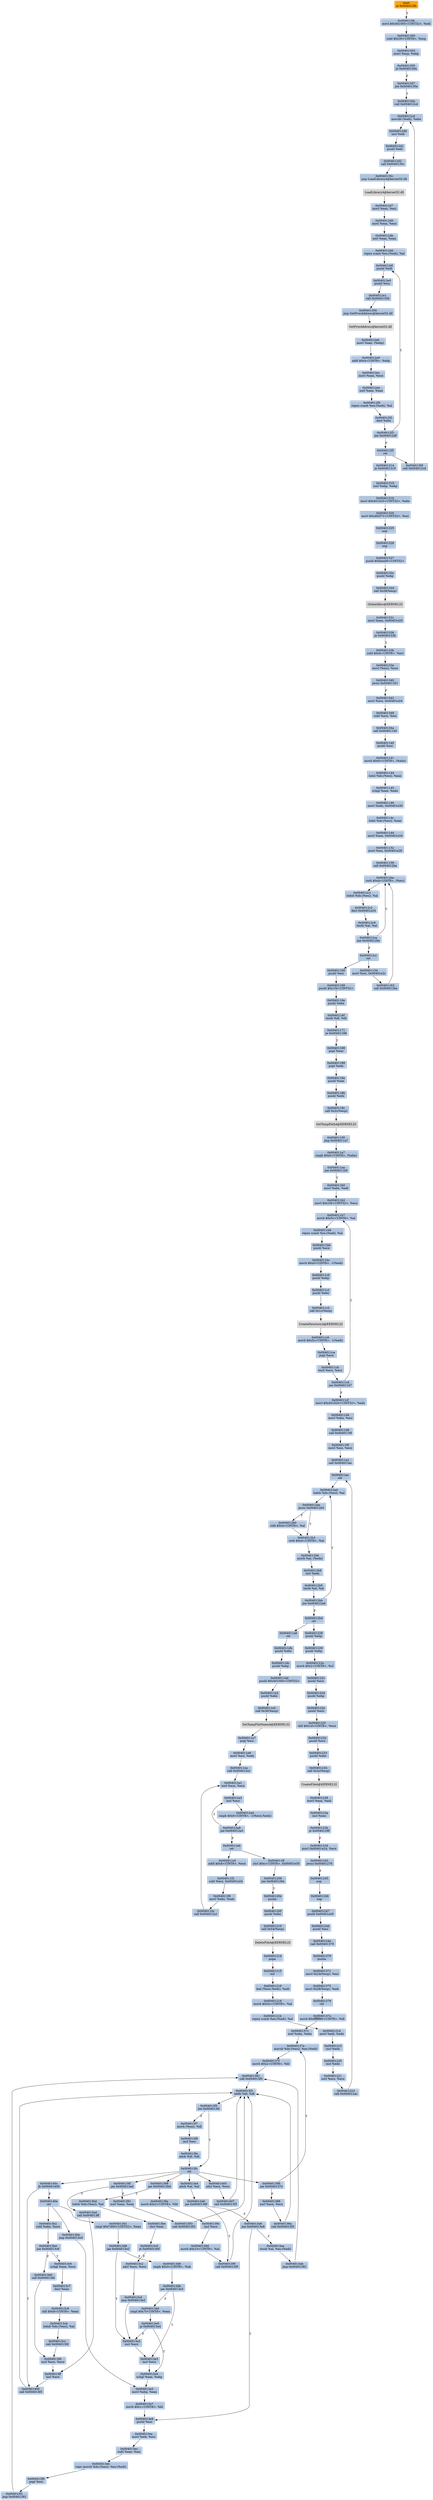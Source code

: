 digraph G {
node[shape=rectangle,style=filled,fillcolor=lightsteelblue,color=lightsteelblue]
bgcolor="transparent"
a0x004012f6je_0x004012fb[label="start\nje 0x004012fb",fillcolor="orange",color="lightgrey"];
a0x004012fbmovl_0x401005UINT32_edi[label="0x004012fb\nmovl $0x401005<UINT32>, %edi"];
a0x00401300subl_0x30UINT8_esp[label="0x00401300\nsubl $0x30<UINT8>, %esp"];
a0x00401303movl_esp_ebp[label="0x00401303\nmovl %esp, %ebp"];
a0x00401305je_0x0040130a[label="0x00401305\nje 0x0040130a"];
a0x00401307jne_0x0040130a[label="0x00401307\njne 0x0040130a"];
a0x0040130acall_0x004012cd[label="0x0040130a\ncall 0x004012cd"];
a0x004012cdmovzbl_edi__ebx[label="0x004012cd\nmovzbl (%edi), %ebx"];
a0x004012d0incl_edi[label="0x004012d0\nincl %edi"];
a0x004012d1pushl_edi[label="0x004012d1\npushl %edi"];
a0x004012d2call_0x0040135c[label="0x004012d2\ncall 0x0040135c"];
a0x0040135cjmp_LoadLibraryA_kernel32_dll[label="0x0040135c\njmp LoadLibraryA@kernel32.dll"];
LoadLibraryA_kernel32_dll[label="LoadLibraryA@kernel32.dll",fillcolor="lightgrey",color="lightgrey"];
a0x004012d7movl_eax_esi[label="0x004012d7\nmovl %eax, %esi"];
a0x004012d9movl_eax_ecx[label="0x004012d9\nmovl %eax, %ecx"];
a0x004012dbxorl_eax_eax[label="0x004012db\nxorl %eax, %eax"];
a0x004012ddrepnz_scasb_es_edi__al[label="0x004012dd\nrepnz scasb %es:(%edi), %al"];
a0x004012dfpushl_edi[label="0x004012df\npushl %edi"];
a0x004012e0pushl_esi[label="0x004012e0\npushl %esi"];
a0x004012e1call_0x00401356[label="0x004012e1\ncall 0x00401356"];
a0x00401356jmp_GetProcAddress_kernel32_dll[label="0x00401356\njmp GetProcAddress@kernel32.dll"];
GetProcAddress_kernel32_dll[label="GetProcAddress@kernel32.dll",fillcolor="lightgrey",color="lightgrey"];
a0x004012e6movl_eax_ebp_[label="0x004012e6\nmovl %eax, (%ebp)"];
a0x004012e9addl_0x4UINT8_ebp[label="0x004012e9\naddl $0x4<UINT8>, %ebp"];
a0x004012ecmovl_eax_ecx[label="0x004012ec\nmovl %eax, %ecx"];
a0x004012eexorl_eax_eax[label="0x004012ee\nxorl %eax, %eax"];
a0x004012f0repnz_scasb_es_edi__al[label="0x004012f0\nrepnz scasb %es:(%edi), %al"];
a0x004012f2decl_ebx[label="0x004012f2\ndecl %ebx"];
a0x004012f3jne_0x004012df[label="0x004012f3\njne 0x004012df"];
a0x004012f5ret[label="0x004012f5\nret"];
a0x0040130fcall_0x004012cd[label="0x0040130f\ncall 0x004012cd"];
a0x00401314je_0x00401319[label="0x00401314\nje 0x00401319"];
a0x00401319xorl_ebp_ebp[label="0x00401319\nxorl %ebp, %ebp"];
a0x0040131bmovl_0x401420UINT32_ebx[label="0x0040131b\nmovl $0x401420<UINT32>, %ebx"];
a0x00401320movl_0x482f72UINT32_esi[label="0x00401320\nmovl $0x482f72<UINT32>, %esi"];
a0x00401325nop_[label="0x00401325\nnop "];
a0x00401326nop_[label="0x00401326\nnop "];
a0x00401327pushl_0xbea00UINT32[label="0x00401327\npushl $0xbea00<UINT32>"];
a0x0040132cpushl_ebp[label="0x0040132c\npushl %ebp"];
a0x0040132dcall_0x28esp_[label="0x0040132d\ncall 0x28(%esp)"];
GlobalAlloc_KERNEL32[label="GlobalAlloc@KERNEL32",fillcolor="lightgrey",color="lightgrey"];
a0x00401331movl_eax_0x00401e20[label="0x00401331\nmovl %eax, 0x00401e20"];
a0x00401336je_0x0040133b[label="0x00401336\nje 0x0040133b"];
a0x0040133bsubl_0x4UINT8_esi[label="0x0040133b\nsubl $0x4<UINT8>, %esi"];
a0x0040133emovl_esi__ecx[label="0x0040133e\nmovl (%esi), %ecx"];
a0x00401340jecxz_0x00401351[label="0x00401340\njecxz 0x00401351"];
a0x00401342movl_ecx_0x00401e24[label="0x00401342\nmovl %ecx, 0x00401e24"];
a0x00401348subl_ecx_esi[label="0x00401348\nsubl %ecx, %esi"];
a0x0040134acall_0x00401140[label="0x0040134a\ncall 0x00401140"];
a0x00401140pushl_esi[label="0x00401140\npushl %esi"];
a0x00401141movb_0x0UINT8_ebx_[label="0x00401141\nmovb $0x0<UINT8>, (%ebx)"];
a0x00401144lodsl_ds_esi__eax[label="0x00401144\nlodsl %ds:(%esi), %eax"];
a0x00401145xchgl_eax_edx[label="0x00401145\nxchgl %eax, %edx"];
a0x00401146movl_edx_0x00401e30[label="0x00401146\nmovl %edx, 0x00401e30"];
a0x0040114clodsl_ds_esi__eax[label="0x0040114c\nlodsl %ds:(%esi), %eax"];
a0x0040114dmovl_eax_0x00401e34[label="0x0040114d\nmovl %eax, 0x00401e34"];
a0x00401152movl_esi_0x00401e28[label="0x00401152\nmovl %esi, 0x00401e28"];
a0x00401158call_0x004012be[label="0x00401158\ncall 0x004012be"];
a0x004012berorb_0x4UINT8_esi_[label="0x004012be\nrorb $0x4<UINT8>, (%esi)"];
a0x004012c1lodsb_ds_esi__al[label="0x004012c1\nlodsb %ds:(%esi), %al"];
a0x004012c2decl_0x00401e24[label="0x004012c2\ndecl 0x00401e24"];
a0x004012c8testb_al_al[label="0x004012c8\ntestb %al, %al"];
a0x004012cajne_0x004012be[label="0x004012ca\njne 0x004012be"];
a0x004012ccret[label="0x004012cc\nret"];
a0x0040115dmovl_esi_0x00401e2c[label="0x0040115d\nmovl %esi, 0x00401e2c"];
a0x00401163call_0x004012be[label="0x00401163\ncall 0x004012be"];
a0x00401168pushl_esi[label="0x00401168\npushl %esi"];
a0x00401169pushl_0x1f4UINT32[label="0x00401169\npushl $0x1f4<UINT32>"];
a0x0040116epushl_ebx[label="0x0040116e\npushl %ebx"];
a0x0040116ftestb_dl_dl[label="0x0040116f\ntestb %dl, %dl"];
a0x00401171je_0x00401188[label="0x00401171\nje 0x00401188"];
a0x00401188popl_eax[label="0x00401188\npopl %eax"];
a0x00401189popl_edx[label="0x00401189\npopl %edx"];
a0x0040118apushl_eax[label="0x0040118a\npushl %eax"];
a0x0040118bpushl_edx[label="0x0040118b\npushl %edx"];
a0x0040118ccall_0x2cesp_[label="0x0040118c\ncall 0x2c(%esp)"];
GetTempPathA_KERNEL32[label="GetTempPathA@KERNEL32",fillcolor="lightgrey",color="lightgrey"];
a0x00401190jmp_0x004011a7[label="0x00401190\njmp 0x004011a7"];
a0x004011a7cmpb_0x0UINT8_ebx_[label="0x004011a7\ncmpb $0x0<UINT8>, (%ebx)"];
a0x004011aajne_0x004011b0[label="0x004011aa\njne 0x004011b0"];
a0x004011b0movl_ebx_edi[label="0x004011b0\nmovl %ebx, %edi"];
a0x004011b2movl_0x1f4UINT32_ecx[label="0x004011b2\nmovl $0x1f4<UINT32>, %ecx"];
a0x004011b7movb_0x5cUINT8_al[label="0x004011b7\nmovb $0x5c<UINT8>, %al"];
a0x004011b9repnz_scasb_es_edi__al[label="0x004011b9\nrepnz scasb %es:(%edi), %al"];
a0x004011bbpushl_ecx[label="0x004011bb\npushl %ecx"];
a0x004011bcmovb_0x0UINT8__1edi_[label="0x004011bc\nmovb $0x0<UINT8>, -1(%edi)"];
a0x004011c0pushl_ebp[label="0x004011c0\npushl %ebp"];
a0x004011c1pushl_ebx[label="0x004011c1\npushl %ebx"];
a0x004011c2call_0x1cesp_[label="0x004011c2\ncall 0x1c(%esp)"];
CreateDirectoryA_KERNEL32[label="CreateDirectoryA@KERNEL32",fillcolor="lightgrey",color="lightgrey"];
a0x004011c6movb_0x5cUINT8__1edi_[label="0x004011c6\nmovb $0x5c<UINT8>, -1(%edi)"];
a0x004011capopl_ecx[label="0x004011ca\npopl %ecx"];
a0x004011cbtestl_ecx_ecx[label="0x004011cb\ntestl %ecx, %ecx"];
a0x004011cdjne_0x004011b7[label="0x004011cd\njne 0x004011b7"];
a0x004011cfmovl_0x401620UINT32_edx[label="0x004011cf\nmovl $0x401620<UINT32>, %edx"];
a0x004011d4movl_ebx_esi[label="0x004011d4\nmovl %ebx, %esi"];
a0x004011d6call_0x0040119f[label="0x004011d6\ncall 0x0040119f"];
a0x0040119fmovl_esi_ecx[label="0x0040119f\nmovl %esi, %ecx"];
a0x004011a1call_0x004012ac[label="0x004011a1\ncall 0x004012ac"];
a0x004012accld_[label="0x004012ac\ncld "];
a0x004012adlodsb_ds_esi__al[label="0x004012ad\nlodsb %ds:(%esi), %al"];
a0x004012aejecxz_0x004012b3[label="0x004012ae\njecxz 0x004012b3"];
a0x004012b0rolb_0x4UINT8_al[label="0x004012b0\nrolb $0x4<UINT8>, %al"];
a0x004012b3rorb_0x4UINT8_al[label="0x004012b3\nrorb $0x4<UINT8>, %al"];
a0x004012b6movb_al_edx_[label="0x004012b6\nmovb %al, (%edx)"];
a0x004012b8incl_edx[label="0x004012b8\nincl %edx"];
a0x004012b9testb_al_al[label="0x004012b9\ntestb %al, %al"];
a0x004012bbjne_0x004012ad[label="0x004012bb\njne 0x004012ad"];
a0x004012bdret[label="0x004012bd\nret"];
a0x004011a6ret[label="0x004011a6\nret"];
a0x004011dbpushl_ebx[label="0x004011db\npushl %ebx"];
a0x004011dcpushl_ebp[label="0x004011dc\npushl %ebp"];
a0x004011ddpushl_0x401000UINT32[label="0x004011dd\npushl $0x401000<UINT32>"];
a0x004011e2pushl_ebx[label="0x004011e2\npushl %ebx"];
a0x004011e3call_0x30esp_[label="0x004011e3\ncall 0x30(%esp)"];
GetTempFileNameA_KERNEL32[label="GetTempFileNameA@KERNEL32",fillcolor="lightgrey",color="lightgrey"];
a0x004011e7popl_esi[label="0x004011e7\npopl %esi"];
a0x004011e8movl_esi_edx[label="0x004011e8\nmovl %esi, %edx"];
a0x004011eacall_0x004012a1[label="0x004011ea\ncall 0x004012a1"];
a0x004012a1xorl_ecx_ecx[label="0x004012a1\nxorl %ecx, %ecx"];
a0x004012a3incl_ecx[label="0x004012a3\nincl %ecx"];
a0x004012a4cmpb_0x0UINT8__1ecxedx_[label="0x004012a4\ncmpb $0x0<UINT8>, -1(%ecx,%edx)"];
a0x004012a9jne_0x004012a3[label="0x004012a9\njne 0x004012a3"];
a0x004012abret[label="0x004012ab\nret"];
a0x004011efaddl_0x8UINT8_ecx[label="0x004011ef\naddl $0x8<UINT8>, %ecx"];
a0x004011f2subl_ecx_0x00401e24[label="0x004011f2\nsubl %ecx, 0x00401e24"];
a0x004011f8movl_ebx_edx[label="0x004011f8\nmovl %ebx, %edx"];
a0x004011facall_0x004012a1[label="0x004011fa\ncall 0x004012a1"];
a0x004011ffshrl_0xcUINT8_0x00401e30[label="0x004011ff\nshrl $0xc<UINT8>, 0x00401e30"];
a0x00401206jae_0x0040120e[label="0x00401206\njae 0x0040120e"];
a0x0040120epusha_[label="0x0040120e\npusha "];
a0x0040120fpushl_ebx[label="0x0040120f\npushl %ebx"];
a0x00401210call_0x54esp_[label="0x00401210\ncall 0x54(%esp)"];
DeleteFileA_KERNEL32[label="DeleteFileA@KERNEL32",fillcolor="lightgrey",color="lightgrey"];
a0x00401214popa_[label="0x00401214\npopa "];
a0x00401215std_[label="0x00401215\nstd "];
a0x00401216leal_ecxedx__edi[label="0x00401216\nleal (%ecx,%edx), %edi"];
a0x00401219movb_0x5cUINT8_al[label="0x00401219\nmovb $0x5c<UINT8>, %al"];
a0x0040121brepnz_scasb_es_edi__al[label="0x0040121b\nrepnz scasb %es:(%edi), %al"];
a0x0040121dmovl_edi_edx[label="0x0040121d\nmovl %edi, %edx"];
a0x0040121fincl_edx[label="0x0040121f\nincl %edx"];
a0x00401220incl_edx[label="0x00401220\nincl %edx"];
a0x00401221xorl_ecx_ecx[label="0x00401221\nxorl %ecx, %ecx"];
a0x00401223call_0x004012ac[label="0x00401223\ncall 0x004012ac"];
a0x00401228pushl_ebp[label="0x00401228\npushl %ebp"];
a0x00401229pushl_ebp[label="0x00401229\npushl %ebp"];
a0x0040122amovb_0x2UINT8_cl[label="0x0040122a\nmovb $0x2<UINT8>, %cl"];
a0x0040122cpushl_ecx[label="0x0040122c\npushl %ecx"];
a0x0040122dpushl_ebp[label="0x0040122d\npushl %ebp"];
a0x0040122epushl_ecx[label="0x0040122e\npushl %ecx"];
a0x0040122fshll_0x1dUINT8_ecx[label="0x0040122f\nshll $0x1d<UINT8>, %ecx"];
a0x00401232pushl_ecx[label="0x00401232\npushl %ecx"];
a0x00401233pushl_ebx[label="0x00401233\npushl %ebx"];
a0x00401234call_0x2cesp_[label="0x00401234\ncall 0x2c(%esp)"];
CreateFileA_KERNEL32[label="CreateFileA@KERNEL32",fillcolor="lightgrey",color="lightgrey"];
a0x00401238movl_eax_edi[label="0x00401238\nmovl %eax, %edi"];
a0x0040123aincl_eax[label="0x0040123a\nincl %eax"];
a0x0040123bje_0x0040129f[label="0x0040123b\nje 0x0040129f"];
a0x0040123dmovl_0x00401e24_ecx[label="0x0040123d\nmovl 0x00401e24, %ecx"];
a0x00401243jecxz_0x00401276[label="0x00401243\njecxz 0x00401276"];
a0x00401245nop_[label="0x00401245\nnop "];
a0x00401246nop_[label="0x00401246\nnop "];
a0x00401247pushl_0x00401e20[label="0x00401247\npushl 0x00401e20"];
a0x0040124dpushl_esi[label="0x0040124d\npushl %esi"];
a0x0040124ecall_0x00401370[label="0x0040124e\ncall 0x00401370"];
a0x00401370pusha_[label="0x00401370\npusha "];
a0x00401371movl_0x24esp__esi[label="0x00401371\nmovl 0x24(%esp), %esi"];
a0x00401375movl_0x28esp__edi[label="0x00401375\nmovl 0x28(%esp), %edi"];
a0x00401379cld_[label="0x00401379\ncld "];
a0x0040137amovb_0xffffff80UINT8_dl[label="0x0040137a\nmovb $0xffffff80<UINT8>, %dl"];
a0x0040137cxorl_ebx_ebx[label="0x0040137c\nxorl %ebx, %ebx"];
a0x0040137emovsb_ds_esi__es_edi_[label="0x0040137e\nmovsb %ds:(%esi), %es:(%edi)"];
a0x0040137fmovb_0x2UINT8_bl[label="0x0040137f\nmovb $0x2<UINT8>, %bl"];
a0x00401381call_0x004013f3[label="0x00401381\ncall 0x004013f3"];
a0x004013f3addb_dl_dl[label="0x004013f3\naddb %dl, %dl"];
a0x004013f5jne_0x004013fc[label="0x004013f5\njne 0x004013fc"];
a0x004013f7movb_esi__dl[label="0x004013f7\nmovb (%esi), %dl"];
a0x004013f9incl_esi[label="0x004013f9\nincl %esi"];
a0x004013faadcb_dl_dl[label="0x004013fa\nadcb %dl, %dl"];
a0x004013fcret[label="0x004013fc\nret"];
a0x00401386jae_0x0040137e[label="0x00401386\njae 0x0040137e"];
a0x00401388xorl_ecx_ecx[label="0x00401388\nxorl %ecx, %ecx"];
a0x0040138acall_0x004013f3[label="0x0040138a\ncall 0x004013f3"];
a0x0040138fjae_0x004013ad[label="0x0040138f\njae 0x004013ad"];
a0x00401391xorl_eax_eax[label="0x00401391\nxorl %eax, %eax"];
a0x00401393call_0x004013f3[label="0x00401393\ncall 0x004013f3"];
a0x00401398jae_0x004013bd[label="0x00401398\njae 0x004013bd"];
a0x0040139amovb_0x2UINT8_bl[label="0x0040139a\nmovb $0x2<UINT8>, %bl"];
a0x0040139cincl_ecx[label="0x0040139c\nincl %ecx"];
a0x0040139dmovb_0x10UINT8_al[label="0x0040139d\nmovb $0x10<UINT8>, %al"];
a0x0040139fcall_0x004013f3[label="0x0040139f\ncall 0x004013f3"];
a0x004013a4adcb_al_al[label="0x004013a4\nadcb %al, %al"];
a0x004013a6jae_0x0040139f[label="0x004013a6\njae 0x0040139f"];
a0x004013a8jne_0x004013e9[label="0x004013a8\njne 0x004013e9"];
a0x004013aastosb_al_es_edi_[label="0x004013aa\nstosb %al, %es:(%edi)"];
a0x004013abjmp_0x00401381[label="0x004013ab\njmp 0x00401381"];
a0x004013bdlodsb_ds_esi__al[label="0x004013bd\nlodsb %ds:(%esi), %al"];
a0x004013beshrl_eax[label="0x004013be\nshrl %eax"];
a0x004013c0je_0x0040140f[label="0x004013c0\nje 0x0040140f"];
a0x004013c2adcl_ecx_ecx[label="0x004013c2\nadcl %ecx, %ecx"];
a0x004013c4jmp_0x004013e2[label="0x004013c4\njmp 0x004013e2"];
a0x004013e2incl_ecx[label="0x004013e2\nincl %ecx"];
a0x004013e3incl_ecx[label="0x004013e3\nincl %ecx"];
a0x004013e4xchgl_eax_ebp[label="0x004013e4\nxchgl %eax, %ebp"];
a0x004013e5movl_ebp_eax[label="0x004013e5\nmovl %ebp, %eax"];
a0x004013e7movb_0x1UINT8_bl[label="0x004013e7\nmovb $0x1<UINT8>, %bl"];
a0x004013e9pushl_esi[label="0x004013e9\npushl %esi"];
a0x004013eamovl_edi_esi[label="0x004013ea\nmovl %edi, %esi"];
a0x004013ecsubl_eax_esi[label="0x004013ec\nsubl %eax, %esi"];
a0x004013eerepz_movsb_ds_esi__es_edi_[label="0x004013ee\nrepz movsb %ds:(%esi), %es:(%edi)"];
a0x004013f0popl_esi[label="0x004013f0\npopl %esi"];
a0x004013f1jmp_0x00401381[label="0x004013f1\njmp 0x00401381"];
a0x004013adcall_0x004013ff[label="0x004013ad\ncall 0x004013ff"];
a0x004013ffincl_ecx[label="0x004013ff\nincl %ecx"];
a0x00401400call_0x004013f3[label="0x00401400\ncall 0x004013f3"];
a0x00401405adcl_ecx_ecx[label="0x00401405\nadcl %ecx, %ecx"];
a0x00401407call_0x004013f3[label="0x00401407\ncall 0x004013f3"];
a0x0040140cjb_0x00401400[label="0x0040140c\njb 0x00401400"];
a0x0040140eret[label="0x0040140e\nret"];
a0x004013b2subl_ebx_ecx[label="0x004013b2\nsubl %ebx, %ecx"];
a0x004013b4jne_0x004013c6[label="0x004013b4\njne 0x004013c6"];
a0x004013c6xchgl_eax_ecx[label="0x004013c6\nxchgl %eax, %ecx"];
a0x004013c7decl_eax[label="0x004013c7\ndecl %eax"];
a0x004013c8shll_0x8UINT8_eax[label="0x004013c8\nshll $0x8<UINT8>, %eax"];
a0x004013cblodsb_ds_esi__al[label="0x004013cb\nlodsb %ds:(%esi), %al"];
a0x004013cccall_0x004013fd[label="0x004013cc\ncall 0x004013fd"];
a0x004013fdxorl_ecx_ecx[label="0x004013fd\nxorl %ecx, %ecx"];
a0x004013d1cmpl_0x7d00UINT32_eax[label="0x004013d1\ncmpl $0x7d00<UINT32>, %eax"];
a0x004013d6jae_0x004013e2[label="0x004013d6\njae 0x004013e2"];
a0x004013d8cmpb_0x5UINT8_ah[label="0x004013d8\ncmpb $0x5<UINT8>, %ah"];
a0x004013dbjae_0x004013e3[label="0x004013db\njae 0x004013e3"];
a0x004013ddcmpl_0x7fUINT8_eax[label="0x004013dd\ncmpl $0x7f<UINT8>, %eax"];
a0x004013e0ja_0x004013e4[label="0x004013e0\nja 0x004013e4"];
a0x004013b6call_0x004013fd[label="0x004013b6\ncall 0x004013fd"];
a0x004013bbjmp_0x004013e5[label="0x004013bb\njmp 0x004013e5"];
a0x004012f6je_0x004012fb -> a0x004012fbmovl_0x401005UINT32_edi [color="#000000",label="T"];
a0x004012fbmovl_0x401005UINT32_edi -> a0x00401300subl_0x30UINT8_esp [color="#000000"];
a0x00401300subl_0x30UINT8_esp -> a0x00401303movl_esp_ebp [color="#000000"];
a0x00401303movl_esp_ebp -> a0x00401305je_0x0040130a [color="#000000"];
a0x00401305je_0x0040130a -> a0x00401307jne_0x0040130a [color="#000000",label="F"];
a0x00401307jne_0x0040130a -> a0x0040130acall_0x004012cd [color="#000000",label="T"];
a0x0040130acall_0x004012cd -> a0x004012cdmovzbl_edi__ebx [color="#000000"];
a0x004012cdmovzbl_edi__ebx -> a0x004012d0incl_edi [color="#000000"];
a0x004012d0incl_edi -> a0x004012d1pushl_edi [color="#000000"];
a0x004012d1pushl_edi -> a0x004012d2call_0x0040135c [color="#000000"];
a0x004012d2call_0x0040135c -> a0x0040135cjmp_LoadLibraryA_kernel32_dll [color="#000000"];
a0x0040135cjmp_LoadLibraryA_kernel32_dll -> LoadLibraryA_kernel32_dll [color="#000000"];
LoadLibraryA_kernel32_dll -> a0x004012d7movl_eax_esi [color="#000000"];
a0x004012d7movl_eax_esi -> a0x004012d9movl_eax_ecx [color="#000000"];
a0x004012d9movl_eax_ecx -> a0x004012dbxorl_eax_eax [color="#000000"];
a0x004012dbxorl_eax_eax -> a0x004012ddrepnz_scasb_es_edi__al [color="#000000"];
a0x004012ddrepnz_scasb_es_edi__al -> a0x004012dfpushl_edi [color="#000000"];
a0x004012dfpushl_edi -> a0x004012e0pushl_esi [color="#000000"];
a0x004012e0pushl_esi -> a0x004012e1call_0x00401356 [color="#000000"];
a0x004012e1call_0x00401356 -> a0x00401356jmp_GetProcAddress_kernel32_dll [color="#000000"];
a0x00401356jmp_GetProcAddress_kernel32_dll -> GetProcAddress_kernel32_dll [color="#000000"];
GetProcAddress_kernel32_dll -> a0x004012e6movl_eax_ebp_ [color="#000000"];
a0x004012e6movl_eax_ebp_ -> a0x004012e9addl_0x4UINT8_ebp [color="#000000"];
a0x004012e9addl_0x4UINT8_ebp -> a0x004012ecmovl_eax_ecx [color="#000000"];
a0x004012ecmovl_eax_ecx -> a0x004012eexorl_eax_eax [color="#000000"];
a0x004012eexorl_eax_eax -> a0x004012f0repnz_scasb_es_edi__al [color="#000000"];
a0x004012f0repnz_scasb_es_edi__al -> a0x004012f2decl_ebx [color="#000000"];
a0x004012f2decl_ebx -> a0x004012f3jne_0x004012df [color="#000000"];
a0x004012f3jne_0x004012df -> a0x004012dfpushl_edi [color="#000000",label="T"];
a0x004012f3jne_0x004012df -> a0x004012f5ret [color="#000000",label="F"];
a0x004012f5ret -> a0x0040130fcall_0x004012cd [color="#000000"];
a0x0040130fcall_0x004012cd -> a0x004012cdmovzbl_edi__ebx [color="#000000"];
a0x004012f5ret -> a0x00401314je_0x00401319 [color="#000000"];
a0x00401314je_0x00401319 -> a0x00401319xorl_ebp_ebp [color="#000000",label="T"];
a0x00401319xorl_ebp_ebp -> a0x0040131bmovl_0x401420UINT32_ebx [color="#000000"];
a0x0040131bmovl_0x401420UINT32_ebx -> a0x00401320movl_0x482f72UINT32_esi [color="#000000"];
a0x00401320movl_0x482f72UINT32_esi -> a0x00401325nop_ [color="#000000"];
a0x00401325nop_ -> a0x00401326nop_ [color="#000000"];
a0x00401326nop_ -> a0x00401327pushl_0xbea00UINT32 [color="#000000"];
a0x00401327pushl_0xbea00UINT32 -> a0x0040132cpushl_ebp [color="#000000"];
a0x0040132cpushl_ebp -> a0x0040132dcall_0x28esp_ [color="#000000"];
a0x0040132dcall_0x28esp_ -> GlobalAlloc_KERNEL32 [color="#000000"];
GlobalAlloc_KERNEL32 -> a0x00401331movl_eax_0x00401e20 [color="#000000"];
a0x00401331movl_eax_0x00401e20 -> a0x00401336je_0x0040133b [color="#000000"];
a0x00401336je_0x0040133b -> a0x0040133bsubl_0x4UINT8_esi [color="#000000",label="T"];
a0x0040133bsubl_0x4UINT8_esi -> a0x0040133emovl_esi__ecx [color="#000000"];
a0x0040133emovl_esi__ecx -> a0x00401340jecxz_0x00401351 [color="#000000"];
a0x00401340jecxz_0x00401351 -> a0x00401342movl_ecx_0x00401e24 [color="#000000",label="F"];
a0x00401342movl_ecx_0x00401e24 -> a0x00401348subl_ecx_esi [color="#000000"];
a0x00401348subl_ecx_esi -> a0x0040134acall_0x00401140 [color="#000000"];
a0x0040134acall_0x00401140 -> a0x00401140pushl_esi [color="#000000"];
a0x00401140pushl_esi -> a0x00401141movb_0x0UINT8_ebx_ [color="#000000"];
a0x00401141movb_0x0UINT8_ebx_ -> a0x00401144lodsl_ds_esi__eax [color="#000000"];
a0x00401144lodsl_ds_esi__eax -> a0x00401145xchgl_eax_edx [color="#000000"];
a0x00401145xchgl_eax_edx -> a0x00401146movl_edx_0x00401e30 [color="#000000"];
a0x00401146movl_edx_0x00401e30 -> a0x0040114clodsl_ds_esi__eax [color="#000000"];
a0x0040114clodsl_ds_esi__eax -> a0x0040114dmovl_eax_0x00401e34 [color="#000000"];
a0x0040114dmovl_eax_0x00401e34 -> a0x00401152movl_esi_0x00401e28 [color="#000000"];
a0x00401152movl_esi_0x00401e28 -> a0x00401158call_0x004012be [color="#000000"];
a0x00401158call_0x004012be -> a0x004012berorb_0x4UINT8_esi_ [color="#000000"];
a0x004012berorb_0x4UINT8_esi_ -> a0x004012c1lodsb_ds_esi__al [color="#000000"];
a0x004012c1lodsb_ds_esi__al -> a0x004012c2decl_0x00401e24 [color="#000000"];
a0x004012c2decl_0x00401e24 -> a0x004012c8testb_al_al [color="#000000"];
a0x004012c8testb_al_al -> a0x004012cajne_0x004012be [color="#000000"];
a0x004012cajne_0x004012be -> a0x004012ccret [color="#000000",label="F"];
a0x004012ccret -> a0x0040115dmovl_esi_0x00401e2c [color="#000000"];
a0x0040115dmovl_esi_0x00401e2c -> a0x00401163call_0x004012be [color="#000000"];
a0x00401163call_0x004012be -> a0x004012berorb_0x4UINT8_esi_ [color="#000000"];
a0x004012cajne_0x004012be -> a0x004012berorb_0x4UINT8_esi_ [color="#000000",label="T"];
a0x004012ccret -> a0x00401168pushl_esi [color="#000000"];
a0x00401168pushl_esi -> a0x00401169pushl_0x1f4UINT32 [color="#000000"];
a0x00401169pushl_0x1f4UINT32 -> a0x0040116epushl_ebx [color="#000000"];
a0x0040116epushl_ebx -> a0x0040116ftestb_dl_dl [color="#000000"];
a0x0040116ftestb_dl_dl -> a0x00401171je_0x00401188 [color="#000000"];
a0x00401171je_0x00401188 -> a0x00401188popl_eax [color="#000000",label="T"];
a0x00401188popl_eax -> a0x00401189popl_edx [color="#000000"];
a0x00401189popl_edx -> a0x0040118apushl_eax [color="#000000"];
a0x0040118apushl_eax -> a0x0040118bpushl_edx [color="#000000"];
a0x0040118bpushl_edx -> a0x0040118ccall_0x2cesp_ [color="#000000"];
a0x0040118ccall_0x2cesp_ -> GetTempPathA_KERNEL32 [color="#000000"];
GetTempPathA_KERNEL32 -> a0x00401190jmp_0x004011a7 [color="#000000"];
a0x00401190jmp_0x004011a7 -> a0x004011a7cmpb_0x0UINT8_ebx_ [color="#000000"];
a0x004011a7cmpb_0x0UINT8_ebx_ -> a0x004011aajne_0x004011b0 [color="#000000"];
a0x004011aajne_0x004011b0 -> a0x004011b0movl_ebx_edi [color="#000000",label="T"];
a0x004011b0movl_ebx_edi -> a0x004011b2movl_0x1f4UINT32_ecx [color="#000000"];
a0x004011b2movl_0x1f4UINT32_ecx -> a0x004011b7movb_0x5cUINT8_al [color="#000000"];
a0x004011b7movb_0x5cUINT8_al -> a0x004011b9repnz_scasb_es_edi__al [color="#000000"];
a0x004011b9repnz_scasb_es_edi__al -> a0x004011bbpushl_ecx [color="#000000"];
a0x004011bbpushl_ecx -> a0x004011bcmovb_0x0UINT8__1edi_ [color="#000000"];
a0x004011bcmovb_0x0UINT8__1edi_ -> a0x004011c0pushl_ebp [color="#000000"];
a0x004011c0pushl_ebp -> a0x004011c1pushl_ebx [color="#000000"];
a0x004011c1pushl_ebx -> a0x004011c2call_0x1cesp_ [color="#000000"];
a0x004011c2call_0x1cesp_ -> CreateDirectoryA_KERNEL32 [color="#000000"];
CreateDirectoryA_KERNEL32 -> a0x004011c6movb_0x5cUINT8__1edi_ [color="#000000"];
a0x004011c6movb_0x5cUINT8__1edi_ -> a0x004011capopl_ecx [color="#000000"];
a0x004011capopl_ecx -> a0x004011cbtestl_ecx_ecx [color="#000000"];
a0x004011cbtestl_ecx_ecx -> a0x004011cdjne_0x004011b7 [color="#000000"];
a0x004011cdjne_0x004011b7 -> a0x004011b7movb_0x5cUINT8_al [color="#000000",label="T"];
a0x004011cdjne_0x004011b7 -> a0x004011cfmovl_0x401620UINT32_edx [color="#000000",label="F"];
a0x004011cfmovl_0x401620UINT32_edx -> a0x004011d4movl_ebx_esi [color="#000000"];
a0x004011d4movl_ebx_esi -> a0x004011d6call_0x0040119f [color="#000000"];
a0x004011d6call_0x0040119f -> a0x0040119fmovl_esi_ecx [color="#000000"];
a0x0040119fmovl_esi_ecx -> a0x004011a1call_0x004012ac [color="#000000"];
a0x004011a1call_0x004012ac -> a0x004012accld_ [color="#000000"];
a0x004012accld_ -> a0x004012adlodsb_ds_esi__al [color="#000000"];
a0x004012adlodsb_ds_esi__al -> a0x004012aejecxz_0x004012b3 [color="#000000"];
a0x004012aejecxz_0x004012b3 -> a0x004012b0rolb_0x4UINT8_al [color="#000000",label="F"];
a0x004012b0rolb_0x4UINT8_al -> a0x004012b3rorb_0x4UINT8_al [color="#000000"];
a0x004012b3rorb_0x4UINT8_al -> a0x004012b6movb_al_edx_ [color="#000000"];
a0x004012b6movb_al_edx_ -> a0x004012b8incl_edx [color="#000000"];
a0x004012b8incl_edx -> a0x004012b9testb_al_al [color="#000000"];
a0x004012b9testb_al_al -> a0x004012bbjne_0x004012ad [color="#000000"];
a0x004012bbjne_0x004012ad -> a0x004012adlodsb_ds_esi__al [color="#000000",label="T"];
a0x004012bbjne_0x004012ad -> a0x004012bdret [color="#000000",label="F"];
a0x004012bdret -> a0x004011a6ret [color="#000000"];
a0x004011a6ret -> a0x004011dbpushl_ebx [color="#000000"];
a0x004011dbpushl_ebx -> a0x004011dcpushl_ebp [color="#000000"];
a0x004011dcpushl_ebp -> a0x004011ddpushl_0x401000UINT32 [color="#000000"];
a0x004011ddpushl_0x401000UINT32 -> a0x004011e2pushl_ebx [color="#000000"];
a0x004011e2pushl_ebx -> a0x004011e3call_0x30esp_ [color="#000000"];
a0x004011e3call_0x30esp_ -> GetTempFileNameA_KERNEL32 [color="#000000"];
GetTempFileNameA_KERNEL32 -> a0x004011e7popl_esi [color="#000000"];
a0x004011e7popl_esi -> a0x004011e8movl_esi_edx [color="#000000"];
a0x004011e8movl_esi_edx -> a0x004011eacall_0x004012a1 [color="#000000"];
a0x004011eacall_0x004012a1 -> a0x004012a1xorl_ecx_ecx [color="#000000"];
a0x004012a1xorl_ecx_ecx -> a0x004012a3incl_ecx [color="#000000"];
a0x004012a3incl_ecx -> a0x004012a4cmpb_0x0UINT8__1ecxedx_ [color="#000000"];
a0x004012a4cmpb_0x0UINT8__1ecxedx_ -> a0x004012a9jne_0x004012a3 [color="#000000"];
a0x004012a9jne_0x004012a3 -> a0x004012a3incl_ecx [color="#000000",label="T"];
a0x004012a9jne_0x004012a3 -> a0x004012abret [color="#000000",label="F"];
a0x004012abret -> a0x004011efaddl_0x8UINT8_ecx [color="#000000"];
a0x004011efaddl_0x8UINT8_ecx -> a0x004011f2subl_ecx_0x00401e24 [color="#000000"];
a0x004011f2subl_ecx_0x00401e24 -> a0x004011f8movl_ebx_edx [color="#000000"];
a0x004011f8movl_ebx_edx -> a0x004011facall_0x004012a1 [color="#000000"];
a0x004011facall_0x004012a1 -> a0x004012a1xorl_ecx_ecx [color="#000000"];
a0x004012abret -> a0x004011ffshrl_0xcUINT8_0x00401e30 [color="#000000"];
a0x004011ffshrl_0xcUINT8_0x00401e30 -> a0x00401206jae_0x0040120e [color="#000000"];
a0x00401206jae_0x0040120e -> a0x0040120epusha_ [color="#000000",label="T"];
a0x0040120epusha_ -> a0x0040120fpushl_ebx [color="#000000"];
a0x0040120fpushl_ebx -> a0x00401210call_0x54esp_ [color="#000000"];
a0x00401210call_0x54esp_ -> DeleteFileA_KERNEL32 [color="#000000"];
DeleteFileA_KERNEL32 -> a0x00401214popa_ [color="#000000"];
a0x00401214popa_ -> a0x00401215std_ [color="#000000"];
a0x00401215std_ -> a0x00401216leal_ecxedx__edi [color="#000000"];
a0x00401216leal_ecxedx__edi -> a0x00401219movb_0x5cUINT8_al [color="#000000"];
a0x00401219movb_0x5cUINT8_al -> a0x0040121brepnz_scasb_es_edi__al [color="#000000"];
a0x0040121brepnz_scasb_es_edi__al -> a0x0040121dmovl_edi_edx [color="#000000"];
a0x0040121dmovl_edi_edx -> a0x0040121fincl_edx [color="#000000"];
a0x0040121fincl_edx -> a0x00401220incl_edx [color="#000000"];
a0x00401220incl_edx -> a0x00401221xorl_ecx_ecx [color="#000000"];
a0x00401221xorl_ecx_ecx -> a0x00401223call_0x004012ac [color="#000000"];
a0x00401223call_0x004012ac -> a0x004012accld_ [color="#000000"];
a0x004012aejecxz_0x004012b3 -> a0x004012b3rorb_0x4UINT8_al [color="#000000",label="T"];
a0x004012bdret -> a0x00401228pushl_ebp [color="#000000"];
a0x00401228pushl_ebp -> a0x00401229pushl_ebp [color="#000000"];
a0x00401229pushl_ebp -> a0x0040122amovb_0x2UINT8_cl [color="#000000"];
a0x0040122amovb_0x2UINT8_cl -> a0x0040122cpushl_ecx [color="#000000"];
a0x0040122cpushl_ecx -> a0x0040122dpushl_ebp [color="#000000"];
a0x0040122dpushl_ebp -> a0x0040122epushl_ecx [color="#000000"];
a0x0040122epushl_ecx -> a0x0040122fshll_0x1dUINT8_ecx [color="#000000"];
a0x0040122fshll_0x1dUINT8_ecx -> a0x00401232pushl_ecx [color="#000000"];
a0x00401232pushl_ecx -> a0x00401233pushl_ebx [color="#000000"];
a0x00401233pushl_ebx -> a0x00401234call_0x2cesp_ [color="#000000"];
a0x00401234call_0x2cesp_ -> CreateFileA_KERNEL32 [color="#000000"];
CreateFileA_KERNEL32 -> a0x00401238movl_eax_edi [color="#000000"];
a0x00401238movl_eax_edi -> a0x0040123aincl_eax [color="#000000"];
a0x0040123aincl_eax -> a0x0040123bje_0x0040129f [color="#000000"];
a0x0040123bje_0x0040129f -> a0x0040123dmovl_0x00401e24_ecx [color="#000000",label="F"];
a0x0040123dmovl_0x00401e24_ecx -> a0x00401243jecxz_0x00401276 [color="#000000"];
a0x00401243jecxz_0x00401276 -> a0x00401245nop_ [color="#000000",label="F"];
a0x00401245nop_ -> a0x00401246nop_ [color="#000000"];
a0x00401246nop_ -> a0x00401247pushl_0x00401e20 [color="#000000"];
a0x00401247pushl_0x00401e20 -> a0x0040124dpushl_esi [color="#000000"];
a0x0040124dpushl_esi -> a0x0040124ecall_0x00401370 [color="#000000"];
a0x0040124ecall_0x00401370 -> a0x00401370pusha_ [color="#000000"];
a0x00401370pusha_ -> a0x00401371movl_0x24esp__esi [color="#000000"];
a0x00401371movl_0x24esp__esi -> a0x00401375movl_0x28esp__edi [color="#000000"];
a0x00401375movl_0x28esp__edi -> a0x00401379cld_ [color="#000000"];
a0x00401379cld_ -> a0x0040137amovb_0xffffff80UINT8_dl [color="#000000"];
a0x0040137amovb_0xffffff80UINT8_dl -> a0x0040137cxorl_ebx_ebx [color="#000000"];
a0x0040137cxorl_ebx_ebx -> a0x0040137emovsb_ds_esi__es_edi_ [color="#000000"];
a0x0040137emovsb_ds_esi__es_edi_ -> a0x0040137fmovb_0x2UINT8_bl [color="#000000"];
a0x0040137fmovb_0x2UINT8_bl -> a0x00401381call_0x004013f3 [color="#000000"];
a0x00401381call_0x004013f3 -> a0x004013f3addb_dl_dl [color="#000000"];
a0x004013f3addb_dl_dl -> a0x004013f5jne_0x004013fc [color="#000000"];
a0x004013f5jne_0x004013fc -> a0x004013f7movb_esi__dl [color="#000000",label="F"];
a0x004013f7movb_esi__dl -> a0x004013f9incl_esi [color="#000000"];
a0x004013f9incl_esi -> a0x004013faadcb_dl_dl [color="#000000"];
a0x004013faadcb_dl_dl -> a0x004013fcret [color="#000000"];
a0x004013fcret -> a0x00401386jae_0x0040137e [color="#000000"];
a0x00401386jae_0x0040137e -> a0x0040137emovsb_ds_esi__es_edi_ [color="#000000",label="T"];
a0x004013f5jne_0x004013fc -> a0x004013fcret [color="#000000",label="T"];
a0x00401386jae_0x0040137e -> a0x00401388xorl_ecx_ecx [color="#000000",label="F"];
a0x00401388xorl_ecx_ecx -> a0x0040138acall_0x004013f3 [color="#000000"];
a0x0040138acall_0x004013f3 -> a0x004013f3addb_dl_dl [color="#000000"];
a0x004013fcret -> a0x0040138fjae_0x004013ad [color="#000000"];
a0x0040138fjae_0x004013ad -> a0x00401391xorl_eax_eax [color="#000000",label="F"];
a0x00401391xorl_eax_eax -> a0x00401393call_0x004013f3 [color="#000000"];
a0x00401393call_0x004013f3 -> a0x004013f3addb_dl_dl [color="#000000"];
a0x004013fcret -> a0x00401398jae_0x004013bd [color="#000000"];
a0x00401398jae_0x004013bd -> a0x0040139amovb_0x2UINT8_bl [color="#000000",label="F"];
a0x0040139amovb_0x2UINT8_bl -> a0x0040139cincl_ecx [color="#000000"];
a0x0040139cincl_ecx -> a0x0040139dmovb_0x10UINT8_al [color="#000000"];
a0x0040139dmovb_0x10UINT8_al -> a0x0040139fcall_0x004013f3 [color="#000000"];
a0x0040139fcall_0x004013f3 -> a0x004013f3addb_dl_dl [color="#000000"];
a0x004013fcret -> a0x004013a4adcb_al_al [color="#000000"];
a0x004013a4adcb_al_al -> a0x004013a6jae_0x0040139f [color="#000000"];
a0x004013a6jae_0x0040139f -> a0x0040139fcall_0x004013f3 [color="#000000",label="T"];
a0x004013a6jae_0x0040139f -> a0x004013a8jne_0x004013e9 [color="#000000",label="F"];
a0x004013a8jne_0x004013e9 -> a0x004013aastosb_al_es_edi_ [color="#000000",label="F"];
a0x004013aastosb_al_es_edi_ -> a0x004013abjmp_0x00401381 [color="#000000"];
a0x004013abjmp_0x00401381 -> a0x00401381call_0x004013f3 [color="#000000"];
a0x00401398jae_0x004013bd -> a0x004013bdlodsb_ds_esi__al [color="#000000",label="T"];
a0x004013bdlodsb_ds_esi__al -> a0x004013beshrl_eax [color="#000000"];
a0x004013beshrl_eax -> a0x004013c0je_0x0040140f [color="#000000"];
a0x004013c0je_0x0040140f -> a0x004013c2adcl_ecx_ecx [color="#000000",label="F"];
a0x004013c2adcl_ecx_ecx -> a0x004013c4jmp_0x004013e2 [color="#000000"];
a0x004013c4jmp_0x004013e2 -> a0x004013e2incl_ecx [color="#000000"];
a0x004013e2incl_ecx -> a0x004013e3incl_ecx [color="#000000"];
a0x004013e3incl_ecx -> a0x004013e4xchgl_eax_ebp [color="#000000"];
a0x004013e4xchgl_eax_ebp -> a0x004013e5movl_ebp_eax [color="#000000"];
a0x004013e5movl_ebp_eax -> a0x004013e7movb_0x1UINT8_bl [color="#000000"];
a0x004013e7movb_0x1UINT8_bl -> a0x004013e9pushl_esi [color="#000000"];
a0x004013e9pushl_esi -> a0x004013eamovl_edi_esi [color="#000000"];
a0x004013eamovl_edi_esi -> a0x004013ecsubl_eax_esi [color="#000000"];
a0x004013ecsubl_eax_esi -> a0x004013eerepz_movsb_ds_esi__es_edi_ [color="#000000"];
a0x004013eerepz_movsb_ds_esi__es_edi_ -> a0x004013f0popl_esi [color="#000000"];
a0x004013f0popl_esi -> a0x004013f1jmp_0x00401381 [color="#000000"];
a0x004013f1jmp_0x00401381 -> a0x00401381call_0x004013f3 [color="#000000"];
a0x004013a8jne_0x004013e9 -> a0x004013e9pushl_esi [color="#000000",label="T"];
a0x0040138fjae_0x004013ad -> a0x004013adcall_0x004013ff [color="#000000",label="T"];
a0x004013adcall_0x004013ff -> a0x004013ffincl_ecx [color="#000000"];
a0x004013ffincl_ecx -> a0x00401400call_0x004013f3 [color="#000000"];
a0x00401400call_0x004013f3 -> a0x004013f3addb_dl_dl [color="#000000"];
a0x004013fcret -> a0x00401405adcl_ecx_ecx [color="#000000"];
a0x00401405adcl_ecx_ecx -> a0x00401407call_0x004013f3 [color="#000000"];
a0x00401407call_0x004013f3 -> a0x004013f3addb_dl_dl [color="#000000"];
a0x004013fcret -> a0x0040140cjb_0x00401400 [color="#000000"];
a0x0040140cjb_0x00401400 -> a0x0040140eret [color="#000000",label="F"];
a0x0040140eret -> a0x004013b2subl_ebx_ecx [color="#000000"];
a0x004013b2subl_ebx_ecx -> a0x004013b4jne_0x004013c6 [color="#000000"];
a0x004013b4jne_0x004013c6 -> a0x004013c6xchgl_eax_ecx [color="#000000",label="T"];
a0x004013c6xchgl_eax_ecx -> a0x004013c7decl_eax [color="#000000"];
a0x004013c7decl_eax -> a0x004013c8shll_0x8UINT8_eax [color="#000000"];
a0x004013c8shll_0x8UINT8_eax -> a0x004013cblodsb_ds_esi__al [color="#000000"];
a0x004013cblodsb_ds_esi__al -> a0x004013cccall_0x004013fd [color="#000000"];
a0x004013cccall_0x004013fd -> a0x004013fdxorl_ecx_ecx [color="#000000"];
a0x004013fdxorl_ecx_ecx -> a0x004013ffincl_ecx [color="#000000"];
a0x0040140cjb_0x00401400 -> a0x00401400call_0x004013f3 [color="#000000",label="T"];
a0x0040140eret -> a0x004013d1cmpl_0x7d00UINT32_eax [color="#000000"];
a0x004013d1cmpl_0x7d00UINT32_eax -> a0x004013d6jae_0x004013e2 [color="#000000"];
a0x004013d6jae_0x004013e2 -> a0x004013d8cmpb_0x5UINT8_ah [color="#000000",label="F"];
a0x004013d8cmpb_0x5UINT8_ah -> a0x004013dbjae_0x004013e3 [color="#000000"];
a0x004013dbjae_0x004013e3 -> a0x004013ddcmpl_0x7fUINT8_eax [color="#000000",label="F"];
a0x004013ddcmpl_0x7fUINT8_eax -> a0x004013e0ja_0x004013e4 [color="#000000"];
a0x004013e0ja_0x004013e4 -> a0x004013e2incl_ecx [color="#000000",label="F"];
a0x004013b4jne_0x004013c6 -> a0x004013b6call_0x004013fd [color="#000000",label="F"];
a0x004013b6call_0x004013fd -> a0x004013fdxorl_ecx_ecx [color="#000000"];
a0x0040140eret -> a0x004013bbjmp_0x004013e5 [color="#000000"];
a0x004013bbjmp_0x004013e5 -> a0x004013e5movl_ebp_eax [color="#000000"];
a0x004013e0ja_0x004013e4 -> a0x004013e4xchgl_eax_ebp [color="#000000",label="T"];
a0x004013dbjae_0x004013e3 -> a0x004013e3incl_ecx [color="#000000",label="T"];
a0x004013d6jae_0x004013e2 -> a0x004013e2incl_ecx [color="#000000",label="T"];
}
